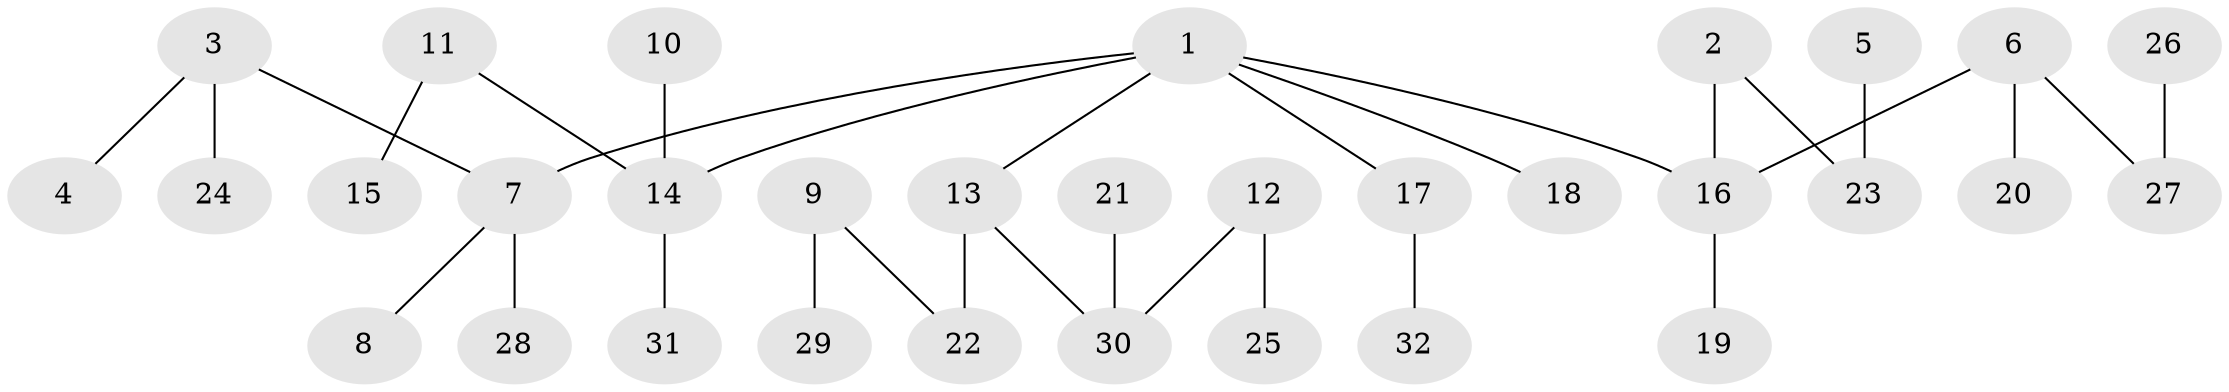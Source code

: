 // original degree distribution, {3: 0.1, 5: 0.075, 6: 0.0125, 4: 0.0625, 2: 0.225, 1: 0.525}
// Generated by graph-tools (version 1.1) at 2025/37/03/04/25 23:37:22]
// undirected, 32 vertices, 31 edges
graph export_dot {
  node [color=gray90,style=filled];
  1;
  2;
  3;
  4;
  5;
  6;
  7;
  8;
  9;
  10;
  11;
  12;
  13;
  14;
  15;
  16;
  17;
  18;
  19;
  20;
  21;
  22;
  23;
  24;
  25;
  26;
  27;
  28;
  29;
  30;
  31;
  32;
  1 -- 7 [weight=1.0];
  1 -- 13 [weight=1.0];
  1 -- 14 [weight=1.0];
  1 -- 16 [weight=1.0];
  1 -- 17 [weight=1.0];
  1 -- 18 [weight=1.0];
  2 -- 16 [weight=1.0];
  2 -- 23 [weight=1.0];
  3 -- 4 [weight=1.0];
  3 -- 7 [weight=1.0];
  3 -- 24 [weight=1.0];
  5 -- 23 [weight=1.0];
  6 -- 16 [weight=1.0];
  6 -- 20 [weight=1.0];
  6 -- 27 [weight=1.0];
  7 -- 8 [weight=1.0];
  7 -- 28 [weight=1.0];
  9 -- 22 [weight=1.0];
  9 -- 29 [weight=1.0];
  10 -- 14 [weight=1.0];
  11 -- 14 [weight=1.0];
  11 -- 15 [weight=1.0];
  12 -- 25 [weight=1.0];
  12 -- 30 [weight=1.0];
  13 -- 22 [weight=1.0];
  13 -- 30 [weight=1.0];
  14 -- 31 [weight=1.0];
  16 -- 19 [weight=1.0];
  17 -- 32 [weight=1.0];
  21 -- 30 [weight=1.0];
  26 -- 27 [weight=1.0];
}
